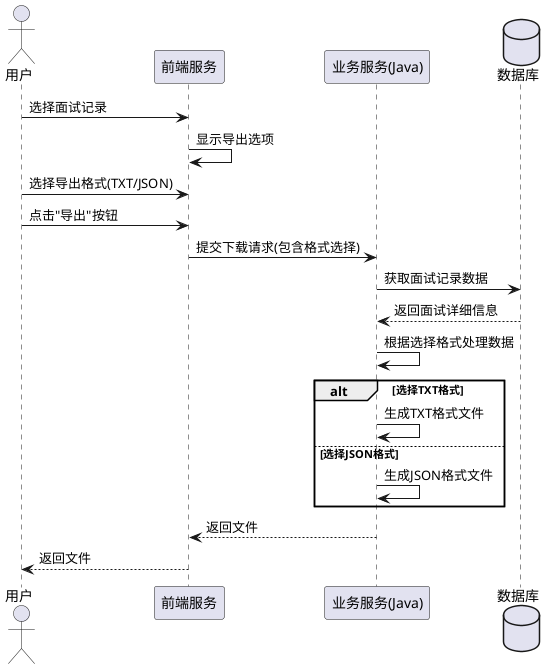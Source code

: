@startuml 面试记录下载流程
actor 用户
participant "前端服务" as Frontend
participant "业务服务(Java)" as Backend
database 数据库 as DB

用户 -> Frontend: 选择面试记录
Frontend -> Frontend: 显示导出选项
用户 -> Frontend: 选择导出格式(TXT/JSON)
用户 -> Frontend: 点击"导出"按钮
Frontend -> Backend: 提交下载请求(包含格式选择)
Backend -> DB: 获取面试记录数据
DB --> Backend: 返回面试详细信息
Backend -> Backend: 根据选择格式处理数据
alt 选择TXT格式
    Backend -> Backend: 生成TXT格式文件
else 选择JSON格式
    Backend -> Backend: 生成JSON格式文件
end
Backend --> Frontend: 返回文件
Frontend --> 用户: 返回文件
@enduml 